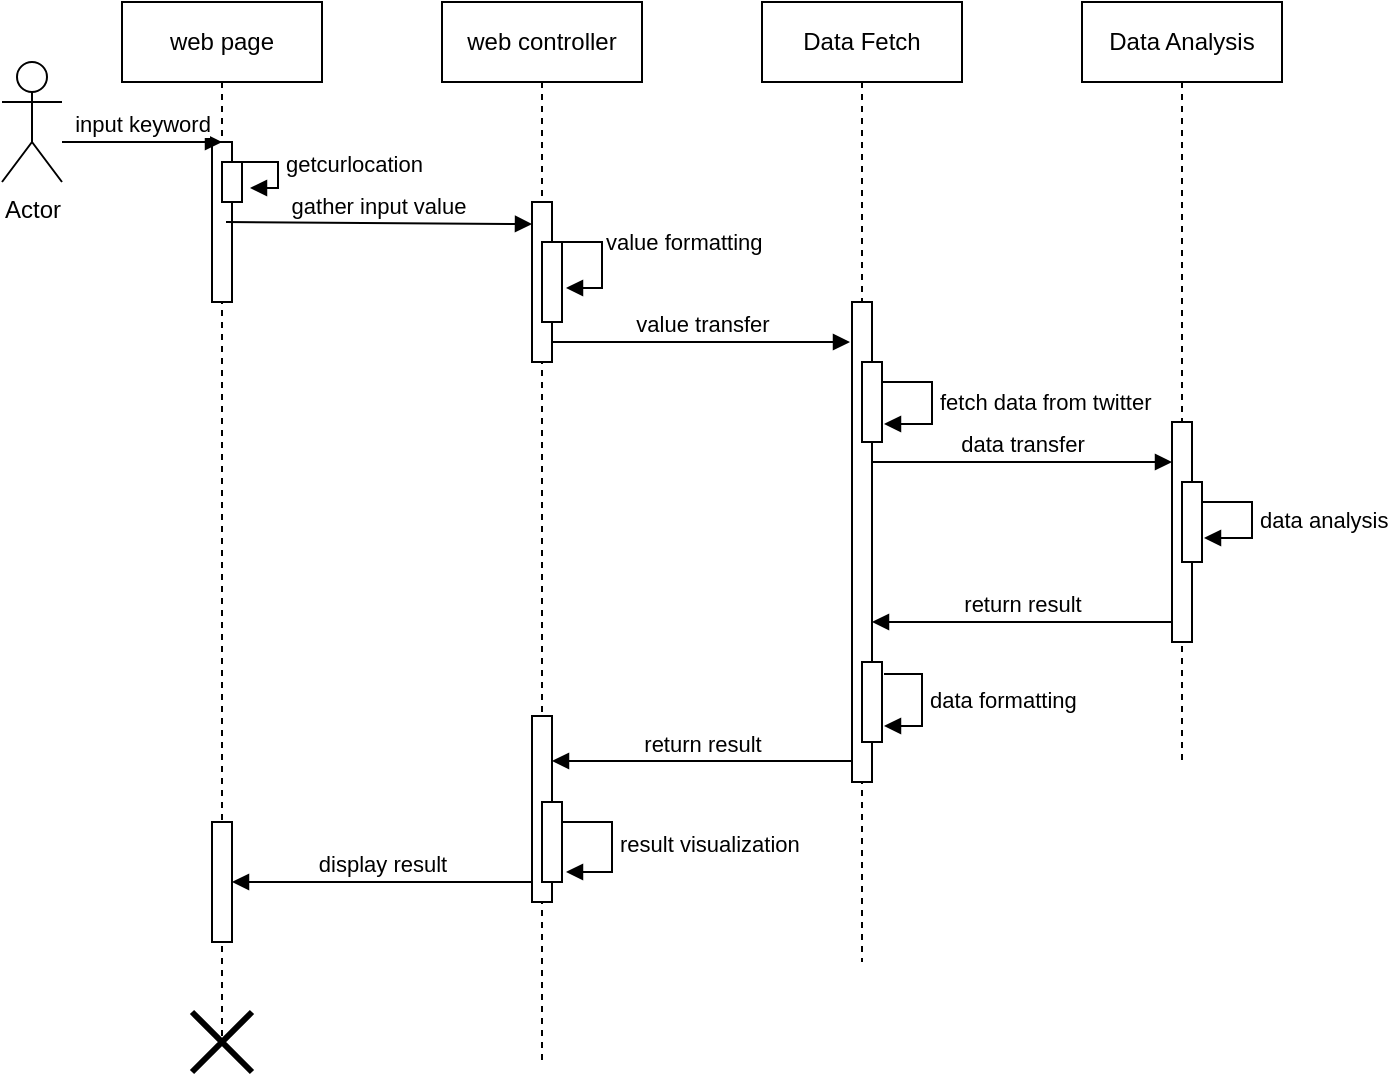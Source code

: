<mxfile version="12.2.3" type="device" pages="1"><diagram id="qO9Ct_flcYdItIJNi9eD" name="Page-1"><mxGraphModel dx="768" dy="601" grid="1" gridSize="10" guides="1" tooltips="1" connect="1" arrows="1" fold="1" page="1" pageScale="1" pageWidth="850" pageHeight="1100" math="0" shadow="0"><root><mxCell id="0"/><mxCell id="1" parent="0"/><mxCell id="Taf3bEsjOMdAX2iBSaOC-1" value="web page" style="shape=umlLifeline;perimeter=lifelinePerimeter;whiteSpace=wrap;html=1;container=1;collapsible=0;recursiveResize=0;outlineConnect=0;" vertex="1" parent="1"><mxGeometry x="70" y="80" width="100" height="520" as="geometry"/></mxCell><mxCell id="Taf3bEsjOMdAX2iBSaOC-9" value="" style="html=1;points=[];perimeter=orthogonalPerimeter;" vertex="1" parent="Taf3bEsjOMdAX2iBSaOC-1"><mxGeometry x="45" y="70" width="10" height="80" as="geometry"/></mxCell><mxCell id="Taf3bEsjOMdAX2iBSaOC-10" value="" style="html=1;points=[];perimeter=orthogonalPerimeter;" vertex="1" parent="Taf3bEsjOMdAX2iBSaOC-1"><mxGeometry x="50" y="80" width="10" height="20" as="geometry"/></mxCell><mxCell id="Taf3bEsjOMdAX2iBSaOC-34" value="" style="html=1;points=[];perimeter=orthogonalPerimeter;" vertex="1" parent="Taf3bEsjOMdAX2iBSaOC-1"><mxGeometry x="45" y="410" width="10" height="60" as="geometry"/></mxCell><mxCell id="Taf3bEsjOMdAX2iBSaOC-2" value="web controller" style="shape=umlLifeline;perimeter=lifelinePerimeter;whiteSpace=wrap;html=1;container=1;collapsible=0;recursiveResize=0;outlineConnect=0;" vertex="1" parent="1"><mxGeometry x="230" y="80" width="100" height="530" as="geometry"/></mxCell><mxCell id="Taf3bEsjOMdAX2iBSaOC-43" value="" style="html=1;points=[];perimeter=orthogonalPerimeter;" vertex="1" parent="Taf3bEsjOMdAX2iBSaOC-2"><mxGeometry x="45" y="357" width="10" height="93" as="geometry"/></mxCell><mxCell id="Taf3bEsjOMdAX2iBSaOC-44" value="" style="html=1;points=[];perimeter=orthogonalPerimeter;" vertex="1" parent="Taf3bEsjOMdAX2iBSaOC-2"><mxGeometry x="50" y="400" width="10" height="40" as="geometry"/></mxCell><mxCell id="Taf3bEsjOMdAX2iBSaOC-45" value="result visualization" style="edgeStyle=orthogonalEdgeStyle;html=1;align=left;spacingLeft=2;endArrow=block;rounded=0;entryX=1.2;entryY=0.875;strokeWidth=1;entryDx=0;entryDy=0;entryPerimeter=0;" edge="1" target="Taf3bEsjOMdAX2iBSaOC-44" parent="Taf3bEsjOMdAX2iBSaOC-2"><mxGeometry relative="1" as="geometry"><mxPoint x="62" y="410" as="sourcePoint"/><Array as="points"><mxPoint x="60" y="410"/><mxPoint x="85" y="410"/><mxPoint x="85" y="435"/></Array></mxGeometry></mxCell><mxCell id="Taf3bEsjOMdAX2iBSaOC-3" value="Data Fetch" style="shape=umlLifeline;perimeter=lifelinePerimeter;whiteSpace=wrap;html=1;container=1;collapsible=0;recursiveResize=0;outlineConnect=0;" vertex="1" parent="1"><mxGeometry x="390" y="80" width="100" height="480" as="geometry"/></mxCell><mxCell id="Taf3bEsjOMdAX2iBSaOC-23" value="" style="html=1;points=[];perimeter=orthogonalPerimeter;" vertex="1" parent="Taf3bEsjOMdAX2iBSaOC-3"><mxGeometry x="45" y="150" width="10" height="240" as="geometry"/></mxCell><mxCell id="Taf3bEsjOMdAX2iBSaOC-20" value="" style="html=1;points=[];perimeter=orthogonalPerimeter;" vertex="1" parent="Taf3bEsjOMdAX2iBSaOC-3"><mxGeometry x="50" y="180" width="10" height="40" as="geometry"/></mxCell><mxCell id="Taf3bEsjOMdAX2iBSaOC-41" value="" style="html=1;points=[];perimeter=orthogonalPerimeter;" vertex="1" parent="Taf3bEsjOMdAX2iBSaOC-3"><mxGeometry x="50" y="330" width="10" height="40" as="geometry"/></mxCell><mxCell id="Taf3bEsjOMdAX2iBSaOC-42" value="data formatting" style="edgeStyle=orthogonalEdgeStyle;html=1;align=left;spacingLeft=2;endArrow=block;rounded=0;entryX=1.1;entryY=0.8;strokeWidth=1;entryDx=0;entryDy=0;entryPerimeter=0;" edge="1" target="Taf3bEsjOMdAX2iBSaOC-41" parent="Taf3bEsjOMdAX2iBSaOC-3"><mxGeometry relative="1" as="geometry"><mxPoint x="61" y="336" as="sourcePoint"/><Array as="points"><mxPoint x="80" y="336"/><mxPoint x="80" y="362"/></Array></mxGeometry></mxCell><mxCell id="Taf3bEsjOMdAX2iBSaOC-4" value="Data Analysis" style="shape=umlLifeline;perimeter=lifelinePerimeter;whiteSpace=wrap;html=1;container=1;collapsible=0;recursiveResize=0;outlineConnect=0;" vertex="1" parent="1"><mxGeometry x="550" y="80" width="100" height="380" as="geometry"/></mxCell><mxCell id="Taf3bEsjOMdAX2iBSaOC-24" value="" style="html=1;points=[];perimeter=orthogonalPerimeter;" vertex="1" parent="Taf3bEsjOMdAX2iBSaOC-4"><mxGeometry x="45" y="210" width="10" height="110" as="geometry"/></mxCell><mxCell id="Taf3bEsjOMdAX2iBSaOC-5" value="input keyword" style="html=1;verticalAlign=bottom;endArrow=block;" edge="1" parent="1"><mxGeometry width="80" relative="1" as="geometry"><mxPoint x="40" y="150" as="sourcePoint"/><mxPoint x="120" y="150" as="targetPoint"/></mxGeometry></mxCell><mxCell id="Taf3bEsjOMdAX2iBSaOC-6" value="Actor" style="shape=umlActor;verticalLabelPosition=bottom;labelBackgroundColor=#ffffff;verticalAlign=top;html=1;" vertex="1" parent="1"><mxGeometry x="10" y="110" width="30" height="60" as="geometry"/></mxCell><mxCell id="Taf3bEsjOMdAX2iBSaOC-17" value="getcurlocation" style="edgeStyle=orthogonalEdgeStyle;html=1;align=left;spacingLeft=2;endArrow=block;rounded=0;entryX=1.4;entryY=0.65;entryDx=0;entryDy=0;entryPerimeter=0;" edge="1" target="Taf3bEsjOMdAX2iBSaOC-10" parent="1"><mxGeometry relative="1" as="geometry"><mxPoint x="122.5" y="160" as="sourcePoint"/><Array as="points"><mxPoint x="148" y="160"/><mxPoint x="148" y="173"/></Array><mxPoint x="127.5" y="180" as="targetPoint"/></mxGeometry></mxCell><mxCell id="Taf3bEsjOMdAX2iBSaOC-18" value="gather input value" style="html=1;verticalAlign=bottom;endArrow=block;endSize=6;startSize=6;jumpSize=6;strokeWidth=1;exitX=0.5;exitY=0.5;exitDx=0;exitDy=0;exitPerimeter=0;entryX=0;entryY=0.138;entryDx=0;entryDy=0;entryPerimeter=0;" edge="1" parent="1" target="Taf3bEsjOMdAX2iBSaOC-19"><mxGeometry width="80" relative="1" as="geometry"><mxPoint x="122" y="190" as="sourcePoint"/><mxPoint x="281.5" y="190" as="targetPoint"/></mxGeometry></mxCell><mxCell id="Taf3bEsjOMdAX2iBSaOC-19" value="" style="html=1;points=[];perimeter=orthogonalPerimeter;" vertex="1" parent="1"><mxGeometry x="275" y="180" width="10" height="80" as="geometry"/></mxCell><mxCell id="Taf3bEsjOMdAX2iBSaOC-22" value="value transfer" style="html=1;verticalAlign=bottom;endArrow=block;strokeWidth=1;" edge="1" parent="1"><mxGeometry width="80" relative="1" as="geometry"><mxPoint x="285" y="250" as="sourcePoint"/><mxPoint x="434" y="250" as="targetPoint"/></mxGeometry></mxCell><mxCell id="Taf3bEsjOMdAX2iBSaOC-25" value="" style="html=1;points=[];perimeter=orthogonalPerimeter;" vertex="1" parent="1"><mxGeometry x="280" y="200" width="10" height="40" as="geometry"/></mxCell><mxCell id="Taf3bEsjOMdAX2iBSaOC-26" value="value formatting" style="edgeStyle=orthogonalEdgeStyle;html=1;align=left;spacingLeft=2;endArrow=block;rounded=0;strokeWidth=1;" edge="1" parent="1"><mxGeometry relative="1" as="geometry"><mxPoint x="285" y="180" as="sourcePoint"/><Array as="points"><mxPoint x="285" y="200"/><mxPoint x="310" y="200"/><mxPoint x="310" y="223"/></Array><mxPoint x="292" y="223" as="targetPoint"/></mxGeometry></mxCell><mxCell id="Taf3bEsjOMdAX2iBSaOC-28" value="fetch data from twitter" style="edgeStyle=orthogonalEdgeStyle;html=1;align=left;spacingLeft=2;endArrow=block;rounded=0;entryX=1.1;entryY=0.775;strokeWidth=1;entryDx=0;entryDy=0;entryPerimeter=0;" edge="1" target="Taf3bEsjOMdAX2iBSaOC-20" parent="1"><mxGeometry relative="1" as="geometry"><mxPoint x="450" y="270" as="sourcePoint"/><Array as="points"><mxPoint x="475" y="270"/><mxPoint x="475" y="291"/></Array><mxPoint x="455" y="290" as="targetPoint"/></mxGeometry></mxCell><mxCell id="Taf3bEsjOMdAX2iBSaOC-29" value="data transfer" style="html=1;verticalAlign=bottom;endArrow=block;strokeWidth=1;exitX=0.5;exitY=0.889;exitDx=0;exitDy=0;exitPerimeter=0;" edge="1" parent="1"><mxGeometry width="80" relative="1" as="geometry"><mxPoint x="445" y="310.01" as="sourcePoint"/><mxPoint x="595" y="310" as="targetPoint"/></mxGeometry></mxCell><mxCell id="Taf3bEsjOMdAX2iBSaOC-30" value="" style="html=1;points=[];perimeter=orthogonalPerimeter;" vertex="1" parent="1"><mxGeometry x="600" y="320" width="10" height="40" as="geometry"/></mxCell><mxCell id="Taf3bEsjOMdAX2iBSaOC-33" value="data analysis" style="edgeStyle=orthogonalEdgeStyle;html=1;align=left;spacingLeft=2;endArrow=block;rounded=0;entryX=1.1;entryY=0.7;strokeWidth=1;entryDx=0;entryDy=0;entryPerimeter=0;" edge="1" target="Taf3bEsjOMdAX2iBSaOC-30" parent="1"><mxGeometry relative="1" as="geometry"><mxPoint x="610" y="330" as="sourcePoint"/><Array as="points"><mxPoint x="635" y="330"/><mxPoint x="635" y="348"/></Array><mxPoint x="615" y="350" as="targetPoint"/></mxGeometry></mxCell><mxCell id="Taf3bEsjOMdAX2iBSaOC-35" value="return result" style="html=1;verticalAlign=bottom;endArrow=block;strokeWidth=1;" edge="1" parent="1"><mxGeometry width="80" relative="1" as="geometry"><mxPoint x="595" y="390" as="sourcePoint"/><mxPoint x="445" y="390" as="targetPoint"/></mxGeometry></mxCell><mxCell id="Taf3bEsjOMdAX2iBSaOC-38" value="return result" style="html=1;verticalAlign=bottom;endArrow=block;strokeWidth=1;" edge="1" parent="1"><mxGeometry width="80" relative="1" as="geometry"><mxPoint x="435" y="459.5" as="sourcePoint"/><mxPoint x="285" y="459.5" as="targetPoint"/></mxGeometry></mxCell><mxCell id="Taf3bEsjOMdAX2iBSaOC-48" value="display result" style="html=1;verticalAlign=bottom;endArrow=block;strokeWidth=1;" edge="1" parent="1"><mxGeometry width="80" relative="1" as="geometry"><mxPoint x="275" y="520" as="sourcePoint"/><mxPoint x="125" y="520" as="targetPoint"/></mxGeometry></mxCell><mxCell id="Taf3bEsjOMdAX2iBSaOC-49" value="" style="shape=umlDestroy;whiteSpace=wrap;html=1;strokeWidth=3;" vertex="1" parent="1"><mxGeometry x="105" y="585" width="30" height="30" as="geometry"/></mxCell></root></mxGraphModel></diagram></mxfile>